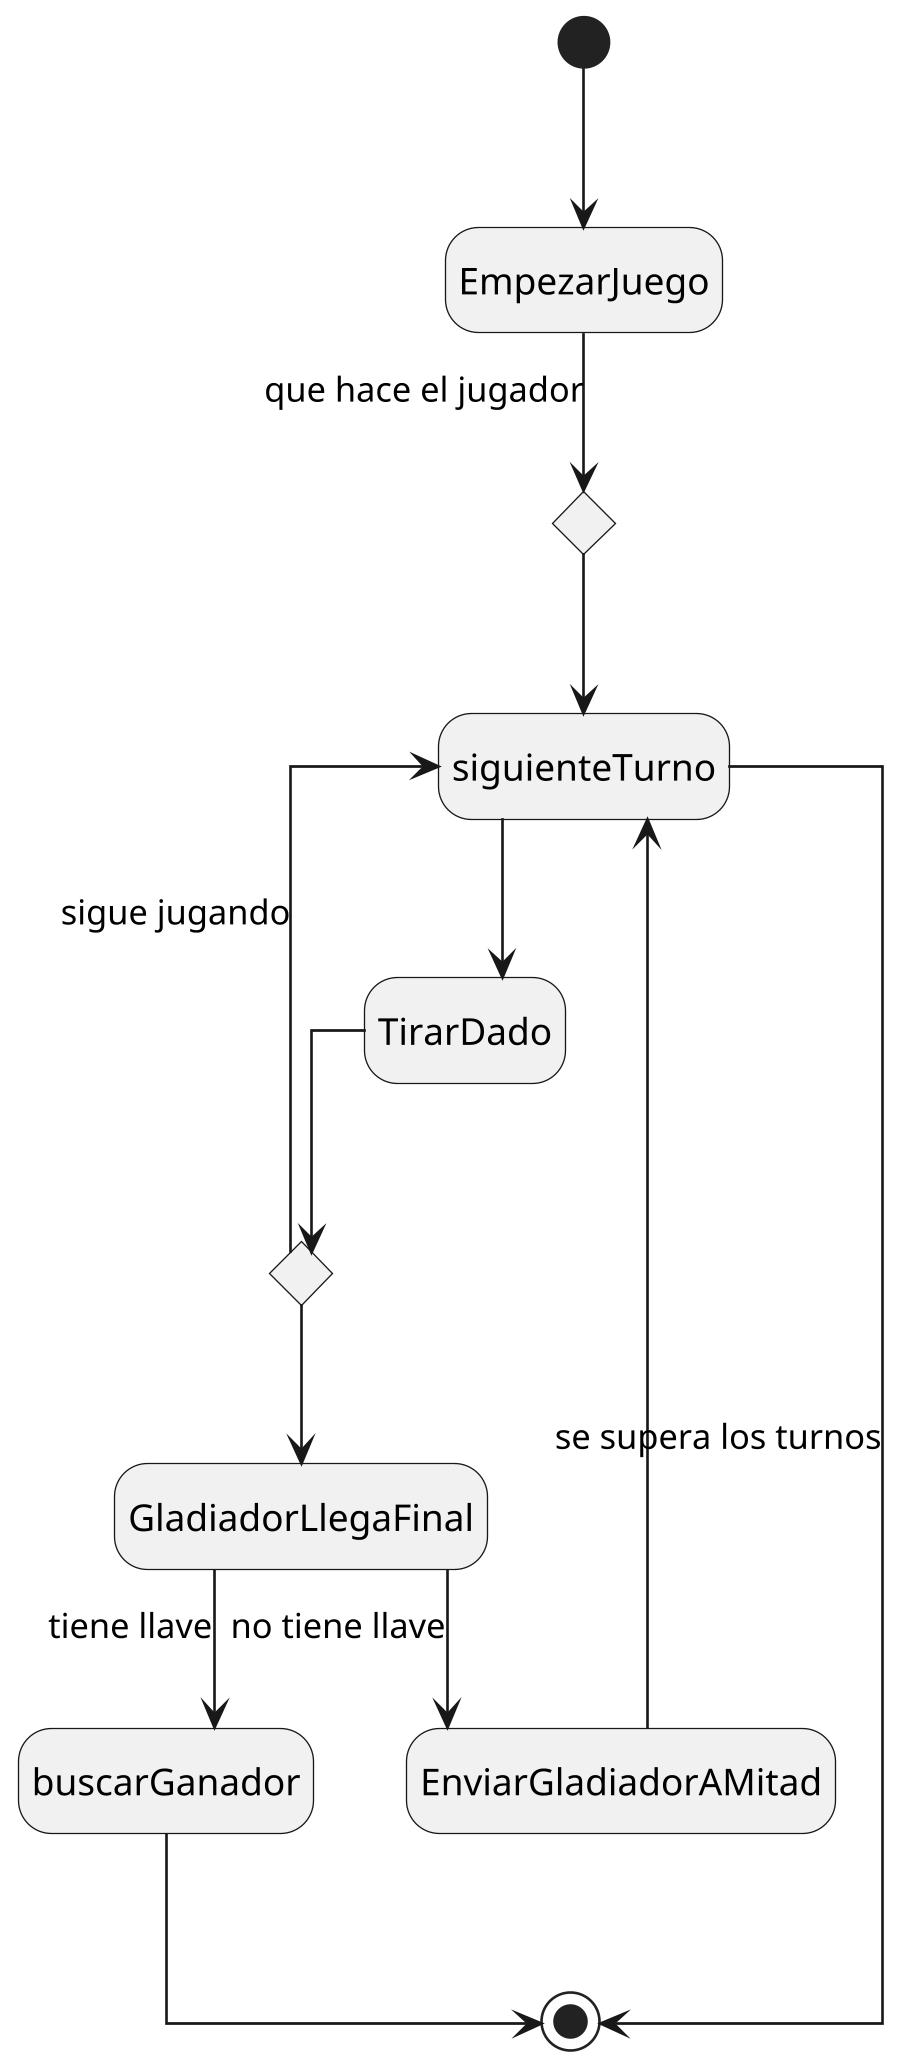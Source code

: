 @startuml
scale 1000 height
scale 900 width
top to bottom direction
skinparam linetype ortho
hide empty description

[*] --> EmpezarJuego

state queHacer <<choice>>
EmpezarJuego -->queHacer: que hace el jugador
state TirarDado

state siguienteTurno

queHacer --> siguienteTurno
siguienteTurno --> TirarDado

state queHacer2 <<choice>>
state EnviarGladiadorAMitad
state GladiadorLlegaFinal
state buscarGanador


TirarDado --> queHacer2
siguienteTurno <-- queHacer2: sigue jugando
queHacer2 --> GladiadorLlegaFinal
GladiadorLlegaFinal --> EnviarGladiadorAMitad: no tiene llave
siguienteTurno <-- EnviarGladiadorAMitad
GladiadorLlegaFinal --> buscarGanador: tiene llave
buscarGanador --> [*]


siguienteTurno --> [*]: se supera los turnos

@enduml